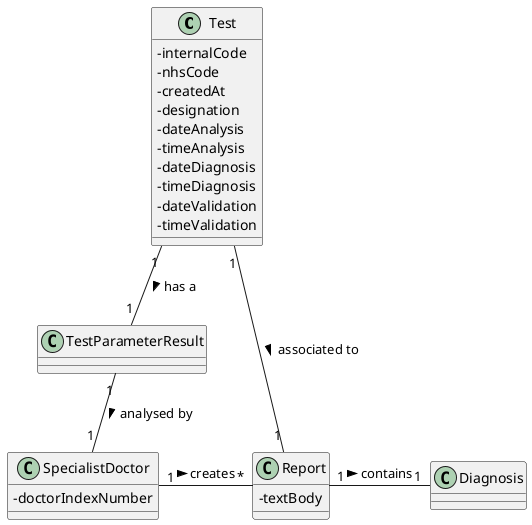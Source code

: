 @startuml

skinparam classAttributeIconSize 0

class Test {
-internalCode
-nhsCode
-createdAt
-designation
-dateAnalysis
-timeAnalysis
-dateDiagnosis
-timeDiagnosis
-dateValidation
-timeValidation
}

class SpecialistDoctor {
-doctorIndexNumber
}

class Diagnosis

class Report {
-textBody
}

Test "1"-down-"1" TestParameterResult: has a >
Test "1"-"1" Report: associated to >
Report "1"-"1" Diagnosis: contains >
TestParameterResult "1"-down-"1" SpecialistDoctor: analysed by >
SpecialistDoctor "1"-right-"*" Report: creates >

@enduml